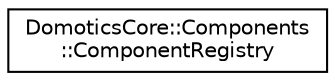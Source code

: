 digraph "Graphical Class Hierarchy"
{
 // LATEX_PDF_SIZE
  edge [fontname="Helvetica",fontsize="10",labelfontname="Helvetica",labelfontsize="10"];
  node [fontname="Helvetica",fontsize="10",shape=record];
  rankdir="LR";
  Node0 [label="DomoticsCore::Components\l::ComponentRegistry",height=0.2,width=0.4,color="black", fillcolor="white", style="filled",URL="$classDomoticsCore_1_1Components_1_1ComponentRegistry.html",tooltip="Component registry for managing component lifecycle and dependencies Handles registration,..."];
}
